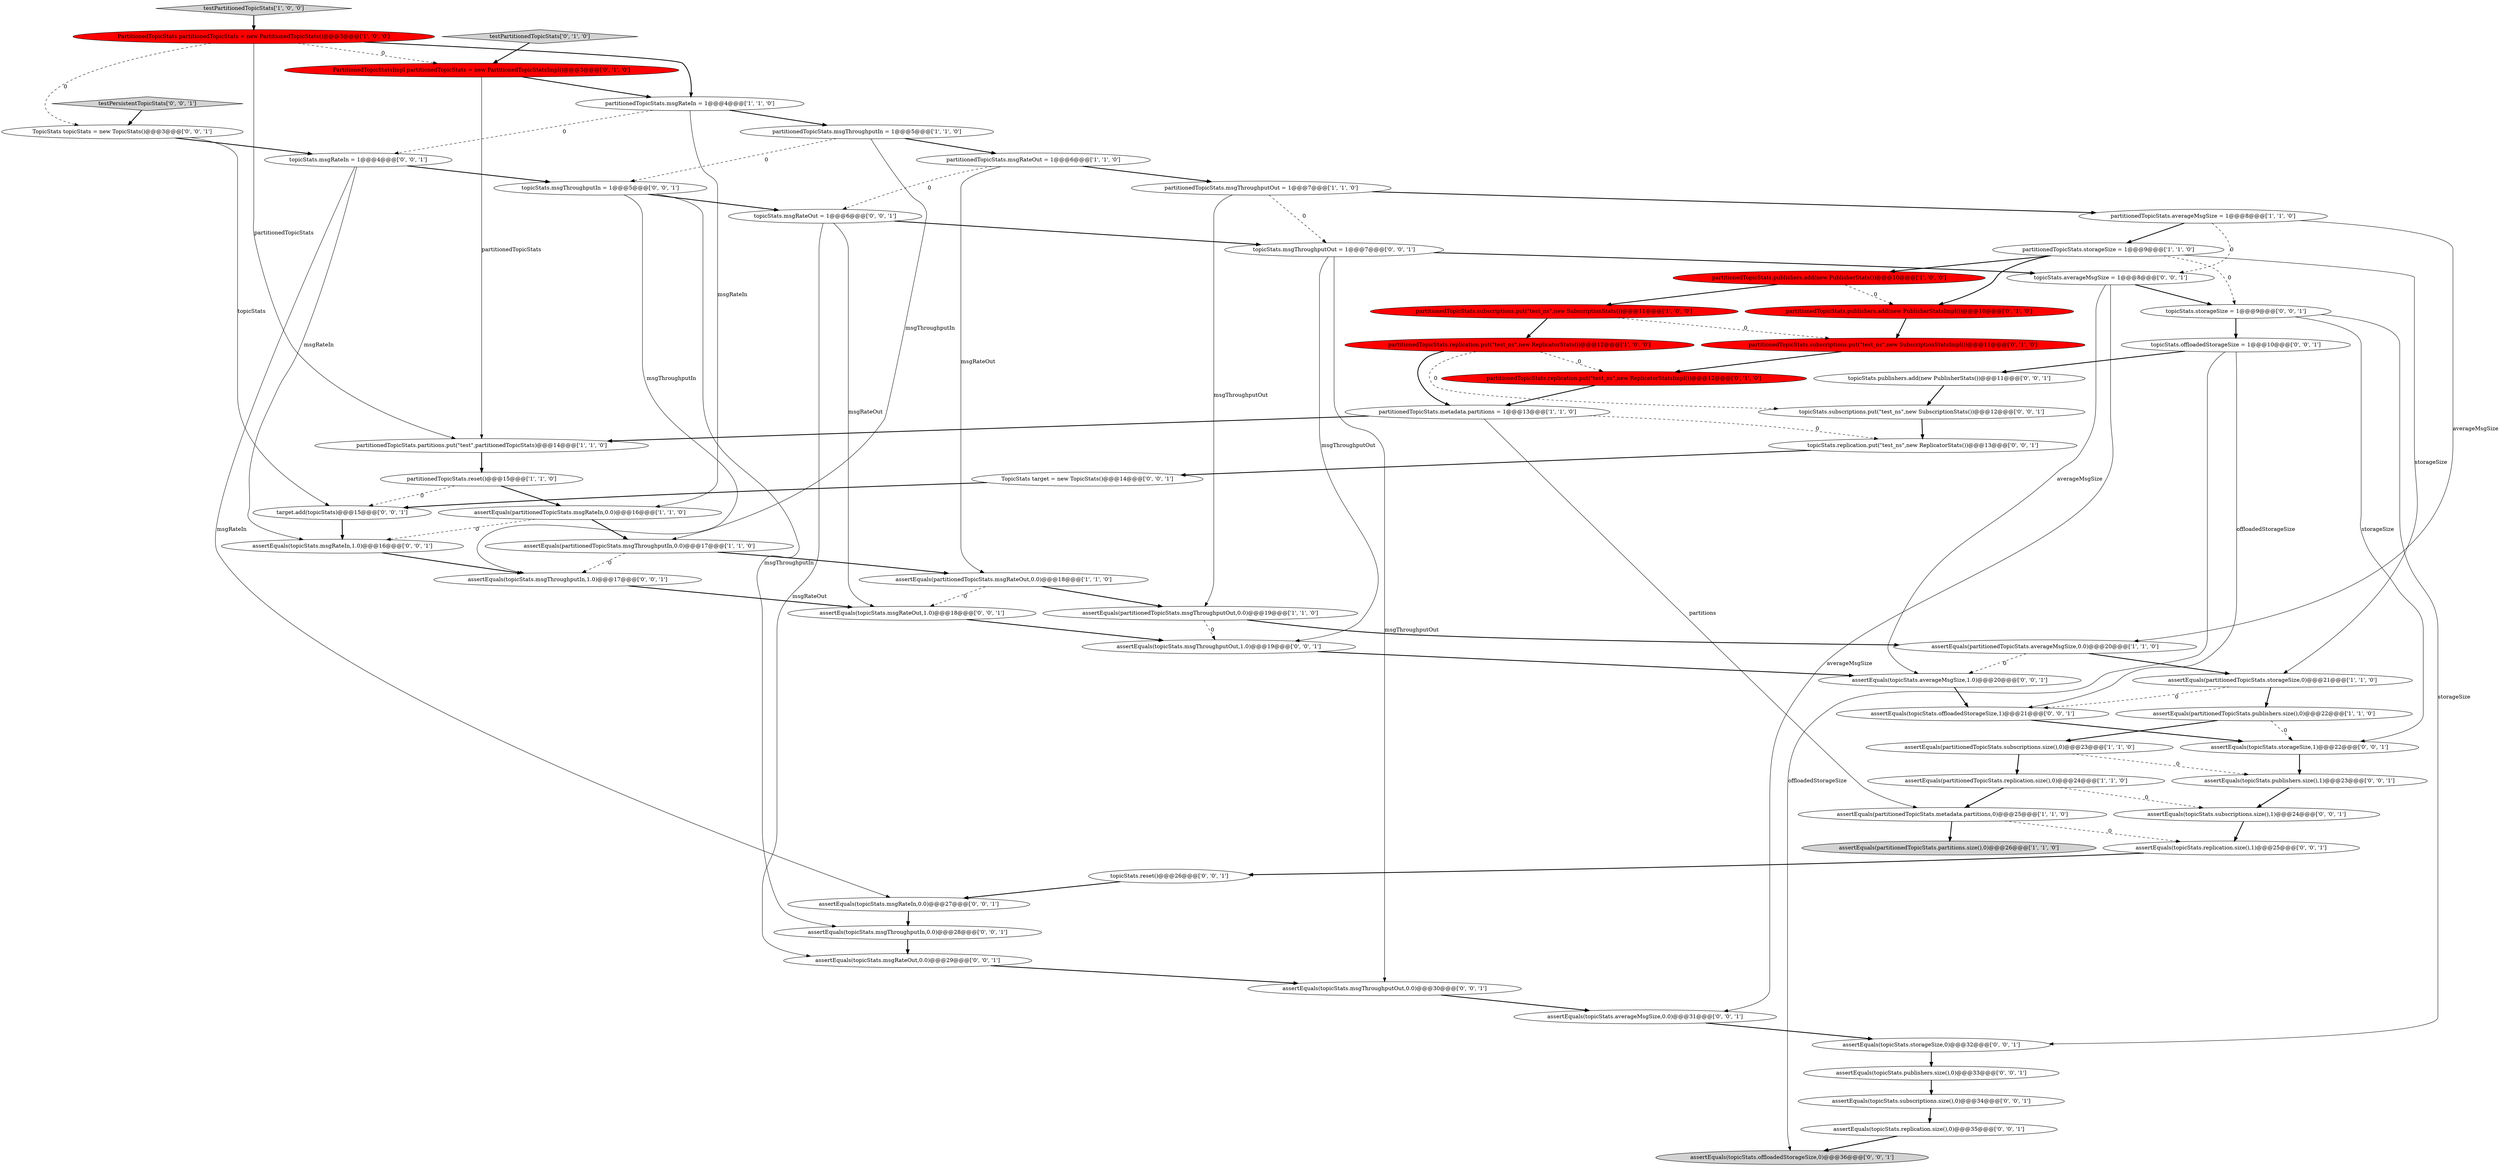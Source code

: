 digraph {
14 [style = filled, label = "assertEquals(partitionedTopicStats.msgThroughputOut,0.0)@@@19@@@['1', '1', '0']", fillcolor = white, shape = ellipse image = "AAA0AAABBB1BBB"];
22 [style = filled, label = "assertEquals(partitionedTopicStats.msgThroughputIn,0.0)@@@17@@@['1', '1', '0']", fillcolor = white, shape = ellipse image = "AAA0AAABBB1BBB"];
40 [style = filled, label = "assertEquals(topicStats.replication.size(),0)@@@35@@@['0', '0', '1']", fillcolor = white, shape = ellipse image = "AAA0AAABBB3BBB"];
2 [style = filled, label = "assertEquals(partitionedTopicStats.msgRateIn,0.0)@@@16@@@['1', '1', '0']", fillcolor = white, shape = ellipse image = "AAA0AAABBB1BBB"];
46 [style = filled, label = "assertEquals(topicStats.offloadedStorageSize,1)@@@21@@@['0', '0', '1']", fillcolor = white, shape = ellipse image = "AAA0AAABBB3BBB"];
60 [style = filled, label = "assertEquals(topicStats.msgThroughputOut,0.0)@@@30@@@['0', '0', '1']", fillcolor = white, shape = ellipse image = "AAA0AAABBB3BBB"];
52 [style = filled, label = "assertEquals(topicStats.averageMsgSize,0.0)@@@31@@@['0', '0', '1']", fillcolor = white, shape = ellipse image = "AAA0AAABBB3BBB"];
16 [style = filled, label = "partitionedTopicStats.metadata.partitions = 1@@@13@@@['1', '1', '0']", fillcolor = white, shape = ellipse image = "AAA0AAABBB1BBB"];
8 [style = filled, label = "partitionedTopicStats.publishers.add(new PublisherStats())@@@10@@@['1', '0', '0']", fillcolor = red, shape = ellipse image = "AAA1AAABBB1BBB"];
58 [style = filled, label = "topicStats.offloadedStorageSize = 1@@@10@@@['0', '0', '1']", fillcolor = white, shape = ellipse image = "AAA0AAABBB3BBB"];
1 [style = filled, label = "partitionedTopicStats.averageMsgSize = 1@@@8@@@['1', '1', '0']", fillcolor = white, shape = ellipse image = "AAA0AAABBB1BBB"];
37 [style = filled, label = "assertEquals(topicStats.msgRateOut,1.0)@@@18@@@['0', '0', '1']", fillcolor = white, shape = ellipse image = "AAA0AAABBB3BBB"];
44 [style = filled, label = "testPersistentTopicStats['0', '0', '1']", fillcolor = lightgray, shape = diamond image = "AAA0AAABBB3BBB"];
63 [style = filled, label = "topicStats.reset()@@@26@@@['0', '0', '1']", fillcolor = white, shape = ellipse image = "AAA0AAABBB3BBB"];
30 [style = filled, label = "assertEquals(topicStats.msgRateOut,0.0)@@@29@@@['0', '0', '1']", fillcolor = white, shape = ellipse image = "AAA0AAABBB3BBB"];
38 [style = filled, label = "assertEquals(topicStats.msgThroughputIn,1.0)@@@17@@@['0', '0', '1']", fillcolor = white, shape = ellipse image = "AAA0AAABBB3BBB"];
19 [style = filled, label = "partitionedTopicStats.subscriptions.put(\"test_ns\",new SubscriptionStats())@@@11@@@['1', '0', '0']", fillcolor = red, shape = ellipse image = "AAA1AAABBB1BBB"];
41 [style = filled, label = "topicStats.msgThroughputOut = 1@@@7@@@['0', '0', '1']", fillcolor = white, shape = ellipse image = "AAA0AAABBB3BBB"];
57 [style = filled, label = "topicStats.subscriptions.put(\"test_ns\",new SubscriptionStats())@@@12@@@['0', '0', '1']", fillcolor = white, shape = ellipse image = "AAA0AAABBB3BBB"];
15 [style = filled, label = "partitionedTopicStats.storageSize = 1@@@9@@@['1', '1', '0']", fillcolor = white, shape = ellipse image = "AAA0AAABBB1BBB"];
11 [style = filled, label = "partitionedTopicStats.replication.put(\"test_ns\",new ReplicatorStats())@@@12@@@['1', '0', '0']", fillcolor = red, shape = ellipse image = "AAA1AAABBB1BBB"];
34 [style = filled, label = "assertEquals(topicStats.offloadedStorageSize,0)@@@36@@@['0', '0', '1']", fillcolor = lightgray, shape = ellipse image = "AAA0AAABBB3BBB"];
23 [style = filled, label = "partitionedTopicStats.msgRateOut = 1@@@6@@@['1', '1', '0']", fillcolor = white, shape = ellipse image = "AAA0AAABBB1BBB"];
35 [style = filled, label = "topicStats.publishers.add(new PublisherStats())@@@11@@@['0', '0', '1']", fillcolor = white, shape = ellipse image = "AAA0AAABBB3BBB"];
7 [style = filled, label = "partitionedTopicStats.msgRateIn = 1@@@4@@@['1', '1', '0']", fillcolor = white, shape = ellipse image = "AAA0AAABBB1BBB"];
42 [style = filled, label = "topicStats.replication.put(\"test_ns\",new ReplicatorStats())@@@13@@@['0', '0', '1']", fillcolor = white, shape = ellipse image = "AAA0AAABBB3BBB"];
21 [style = filled, label = "assertEquals(partitionedTopicStats.metadata.partitions,0)@@@25@@@['1', '1', '0']", fillcolor = white, shape = ellipse image = "AAA0AAABBB1BBB"];
24 [style = filled, label = "partitionedTopicStats.partitions.put(\"test\",partitionedTopicStats)@@@14@@@['1', '1', '0']", fillcolor = white, shape = ellipse image = "AAA0AAABBB1BBB"];
31 [style = filled, label = "assertEquals(topicStats.subscriptions.size(),0)@@@34@@@['0', '0', '1']", fillcolor = white, shape = ellipse image = "AAA0AAABBB3BBB"];
25 [style = filled, label = "partitionedTopicStats.replication.put(\"test_ns\",new ReplicatorStatsImpl())@@@12@@@['0', '1', '0']", fillcolor = red, shape = ellipse image = "AAA1AAABBB2BBB"];
39 [style = filled, label = "topicStats.msgRateIn = 1@@@4@@@['0', '0', '1']", fillcolor = white, shape = ellipse image = "AAA0AAABBB3BBB"];
55 [style = filled, label = "topicStats.msgRateOut = 1@@@6@@@['0', '0', '1']", fillcolor = white, shape = ellipse image = "AAA0AAABBB3BBB"];
48 [style = filled, label = "assertEquals(topicStats.msgThroughputIn,0.0)@@@28@@@['0', '0', '1']", fillcolor = white, shape = ellipse image = "AAA0AAABBB3BBB"];
59 [style = filled, label = "topicStats.averageMsgSize = 1@@@8@@@['0', '0', '1']", fillcolor = white, shape = ellipse image = "AAA0AAABBB3BBB"];
6 [style = filled, label = "PartitionedTopicStats partitionedTopicStats = new PartitionedTopicStats()@@@3@@@['1', '0', '0']", fillcolor = red, shape = ellipse image = "AAA1AAABBB1BBB"];
49 [style = filled, label = "topicStats.storageSize = 1@@@9@@@['0', '0', '1']", fillcolor = white, shape = ellipse image = "AAA0AAABBB3BBB"];
13 [style = filled, label = "assertEquals(partitionedTopicStats.averageMsgSize,0.0)@@@20@@@['1', '1', '0']", fillcolor = white, shape = ellipse image = "AAA0AAABBB1BBB"];
9 [style = filled, label = "assertEquals(partitionedTopicStats.storageSize,0)@@@21@@@['1', '1', '0']", fillcolor = white, shape = ellipse image = "AAA0AAABBB1BBB"];
20 [style = filled, label = "assertEquals(partitionedTopicStats.publishers.size(),0)@@@22@@@['1', '1', '0']", fillcolor = white, shape = ellipse image = "AAA0AAABBB1BBB"];
5 [style = filled, label = "partitionedTopicStats.reset()@@@15@@@['1', '1', '0']", fillcolor = white, shape = ellipse image = "AAA0AAABBB1BBB"];
61 [style = filled, label = "assertEquals(topicStats.msgRateIn,0.0)@@@27@@@['0', '0', '1']", fillcolor = white, shape = ellipse image = "AAA0AAABBB3BBB"];
32 [style = filled, label = "assertEquals(topicStats.msgRateIn,1.0)@@@16@@@['0', '0', '1']", fillcolor = white, shape = ellipse image = "AAA0AAABBB3BBB"];
12 [style = filled, label = "assertEquals(partitionedTopicStats.replication.size(),0)@@@24@@@['1', '1', '0']", fillcolor = white, shape = ellipse image = "AAA0AAABBB1BBB"];
53 [style = filled, label = "assertEquals(topicStats.storageSize,1)@@@22@@@['0', '0', '1']", fillcolor = white, shape = ellipse image = "AAA0AAABBB3BBB"];
50 [style = filled, label = "assertEquals(topicStats.msgThroughputOut,1.0)@@@19@@@['0', '0', '1']", fillcolor = white, shape = ellipse image = "AAA0AAABBB3BBB"];
29 [style = filled, label = "partitionedTopicStats.subscriptions.put(\"test_ns\",new SubscriptionStatsImpl())@@@11@@@['0', '1', '0']", fillcolor = red, shape = ellipse image = "AAA1AAABBB2BBB"];
51 [style = filled, label = "TopicStats target = new TopicStats()@@@14@@@['0', '0', '1']", fillcolor = white, shape = ellipse image = "AAA0AAABBB3BBB"];
17 [style = filled, label = "partitionedTopicStats.msgThroughputIn = 1@@@5@@@['1', '1', '0']", fillcolor = white, shape = ellipse image = "AAA0AAABBB1BBB"];
62 [style = filled, label = "target.add(topicStats)@@@15@@@['0', '0', '1']", fillcolor = white, shape = ellipse image = "AAA0AAABBB3BBB"];
54 [style = filled, label = "topicStats.msgThroughputIn = 1@@@5@@@['0', '0', '1']", fillcolor = white, shape = ellipse image = "AAA0AAABBB3BBB"];
33 [style = filled, label = "assertEquals(topicStats.publishers.size(),1)@@@23@@@['0', '0', '1']", fillcolor = white, shape = ellipse image = "AAA0AAABBB3BBB"];
45 [style = filled, label = "assertEquals(topicStats.storageSize,0)@@@32@@@['0', '0', '1']", fillcolor = white, shape = ellipse image = "AAA0AAABBB3BBB"];
0 [style = filled, label = "testPartitionedTopicStats['1', '0', '0']", fillcolor = lightgray, shape = diamond image = "AAA0AAABBB1BBB"];
28 [style = filled, label = "PartitionedTopicStatsImpl partitionedTopicStats = new PartitionedTopicStatsImpl()@@@3@@@['0', '1', '0']", fillcolor = red, shape = ellipse image = "AAA1AAABBB2BBB"];
10 [style = filled, label = "assertEquals(partitionedTopicStats.msgRateOut,0.0)@@@18@@@['1', '1', '0']", fillcolor = white, shape = ellipse image = "AAA0AAABBB1BBB"];
47 [style = filled, label = "assertEquals(topicStats.replication.size(),1)@@@25@@@['0', '0', '1']", fillcolor = white, shape = ellipse image = "AAA0AAABBB3BBB"];
4 [style = filled, label = "partitionedTopicStats.msgThroughputOut = 1@@@7@@@['1', '1', '0']", fillcolor = white, shape = ellipse image = "AAA0AAABBB1BBB"];
43 [style = filled, label = "assertEquals(topicStats.averageMsgSize,1.0)@@@20@@@['0', '0', '1']", fillcolor = white, shape = ellipse image = "AAA0AAABBB3BBB"];
27 [style = filled, label = "partitionedTopicStats.publishers.add(new PublisherStatsImpl())@@@10@@@['0', '1', '0']", fillcolor = red, shape = ellipse image = "AAA1AAABBB2BBB"];
26 [style = filled, label = "testPartitionedTopicStats['0', '1', '0']", fillcolor = lightgray, shape = diamond image = "AAA0AAABBB2BBB"];
36 [style = filled, label = "assertEquals(topicStats.publishers.size(),0)@@@33@@@['0', '0', '1']", fillcolor = white, shape = ellipse image = "AAA0AAABBB3BBB"];
18 [style = filled, label = "assertEquals(partitionedTopicStats.subscriptions.size(),0)@@@23@@@['1', '1', '0']", fillcolor = white, shape = ellipse image = "AAA0AAABBB1BBB"];
64 [style = filled, label = "TopicStats topicStats = new TopicStats()@@@3@@@['0', '0', '1']", fillcolor = white, shape = ellipse image = "AAA0AAABBB3BBB"];
56 [style = filled, label = "assertEquals(topicStats.subscriptions.size(),1)@@@24@@@['0', '0', '1']", fillcolor = white, shape = ellipse image = "AAA0AAABBB3BBB"];
3 [style = filled, label = "assertEquals(partitionedTopicStats.partitions.size(),0)@@@26@@@['1', '1', '0']", fillcolor = lightgray, shape = ellipse image = "AAA0AAABBB1BBB"];
54->55 [style = bold, label=""];
49->53 [style = solid, label="storageSize"];
59->49 [style = bold, label=""];
16->21 [style = solid, label="partitions"];
59->52 [style = solid, label="averageMsgSize"];
2->32 [style = dashed, label="0"];
19->11 [style = bold, label=""];
39->54 [style = bold, label=""];
56->47 [style = bold, label=""];
64->62 [style = solid, label="topicStats"];
1->59 [style = dashed, label="0"];
39->32 [style = solid, label="msgRateIn"];
28->24 [style = solid, label="partitionedTopicStats"];
22->38 [style = dashed, label="0"];
33->56 [style = bold, label=""];
31->40 [style = bold, label=""];
26->28 [style = bold, label=""];
9->46 [style = dashed, label="0"];
18->33 [style = dashed, label="0"];
21->3 [style = bold, label=""];
11->16 [style = bold, label=""];
50->43 [style = bold, label=""];
55->41 [style = bold, label=""];
17->22 [style = solid, label="msgThroughputIn"];
58->34 [style = solid, label="offloadedStorageSize"];
10->14 [style = bold, label=""];
49->58 [style = bold, label=""];
12->21 [style = bold, label=""];
36->31 [style = bold, label=""];
18->12 [style = bold, label=""];
58->35 [style = bold, label=""];
52->45 [style = bold, label=""];
40->34 [style = bold, label=""];
47->63 [style = bold, label=""];
41->59 [style = bold, label=""];
43->46 [style = bold, label=""];
24->5 [style = bold, label=""];
35->57 [style = bold, label=""];
20->18 [style = bold, label=""];
61->48 [style = bold, label=""];
59->43 [style = solid, label="averageMsgSize"];
23->10 [style = solid, label="msgRateOut"];
38->37 [style = bold, label=""];
53->33 [style = bold, label=""];
27->29 [style = bold, label=""];
7->39 [style = dashed, label="0"];
6->7 [style = bold, label=""];
58->46 [style = solid, label="offloadedStorageSize"];
39->61 [style = solid, label="msgRateIn"];
4->41 [style = dashed, label="0"];
41->60 [style = solid, label="msgThroughputOut"];
6->64 [style = dashed, label="0"];
13->43 [style = dashed, label="0"];
7->17 [style = bold, label=""];
51->62 [style = bold, label=""];
62->32 [style = bold, label=""];
54->38 [style = solid, label="msgThroughputIn"];
16->24 [style = bold, label=""];
16->42 [style = dashed, label="0"];
45->36 [style = bold, label=""];
9->20 [style = bold, label=""];
15->9 [style = solid, label="storageSize"];
25->16 [style = bold, label=""];
17->23 [style = bold, label=""];
42->51 [style = bold, label=""];
6->28 [style = dashed, label="0"];
49->45 [style = solid, label="storageSize"];
21->47 [style = dashed, label="0"];
22->10 [style = bold, label=""];
11->25 [style = dashed, label="0"];
20->53 [style = dashed, label="0"];
41->50 [style = solid, label="msgThroughputOut"];
4->1 [style = bold, label=""];
13->9 [style = bold, label=""];
63->61 [style = bold, label=""];
14->13 [style = bold, label=""];
60->52 [style = bold, label=""];
48->30 [style = bold, label=""];
15->8 [style = bold, label=""];
14->50 [style = dashed, label="0"];
11->57 [style = dashed, label="0"];
1->13 [style = solid, label="averageMsgSize"];
57->42 [style = bold, label=""];
0->6 [style = bold, label=""];
8->19 [style = bold, label=""];
1->15 [style = bold, label=""];
46->53 [style = bold, label=""];
28->7 [style = bold, label=""];
23->4 [style = bold, label=""];
19->29 [style = dashed, label="0"];
29->25 [style = bold, label=""];
6->24 [style = solid, label="partitionedTopicStats"];
54->48 [style = solid, label="msgThroughputIn"];
55->37 [style = solid, label="msgRateOut"];
64->39 [style = bold, label=""];
7->2 [style = solid, label="msgRateIn"];
32->38 [style = bold, label=""];
5->2 [style = bold, label=""];
23->55 [style = dashed, label="0"];
15->49 [style = dashed, label="0"];
10->37 [style = dashed, label="0"];
55->30 [style = solid, label="msgRateOut"];
8->27 [style = dashed, label="0"];
4->14 [style = solid, label="msgThroughputOut"];
12->56 [style = dashed, label="0"];
2->22 [style = bold, label=""];
5->62 [style = dashed, label="0"];
15->27 [style = bold, label=""];
44->64 [style = bold, label=""];
37->50 [style = bold, label=""];
17->54 [style = dashed, label="0"];
30->60 [style = bold, label=""];
}
